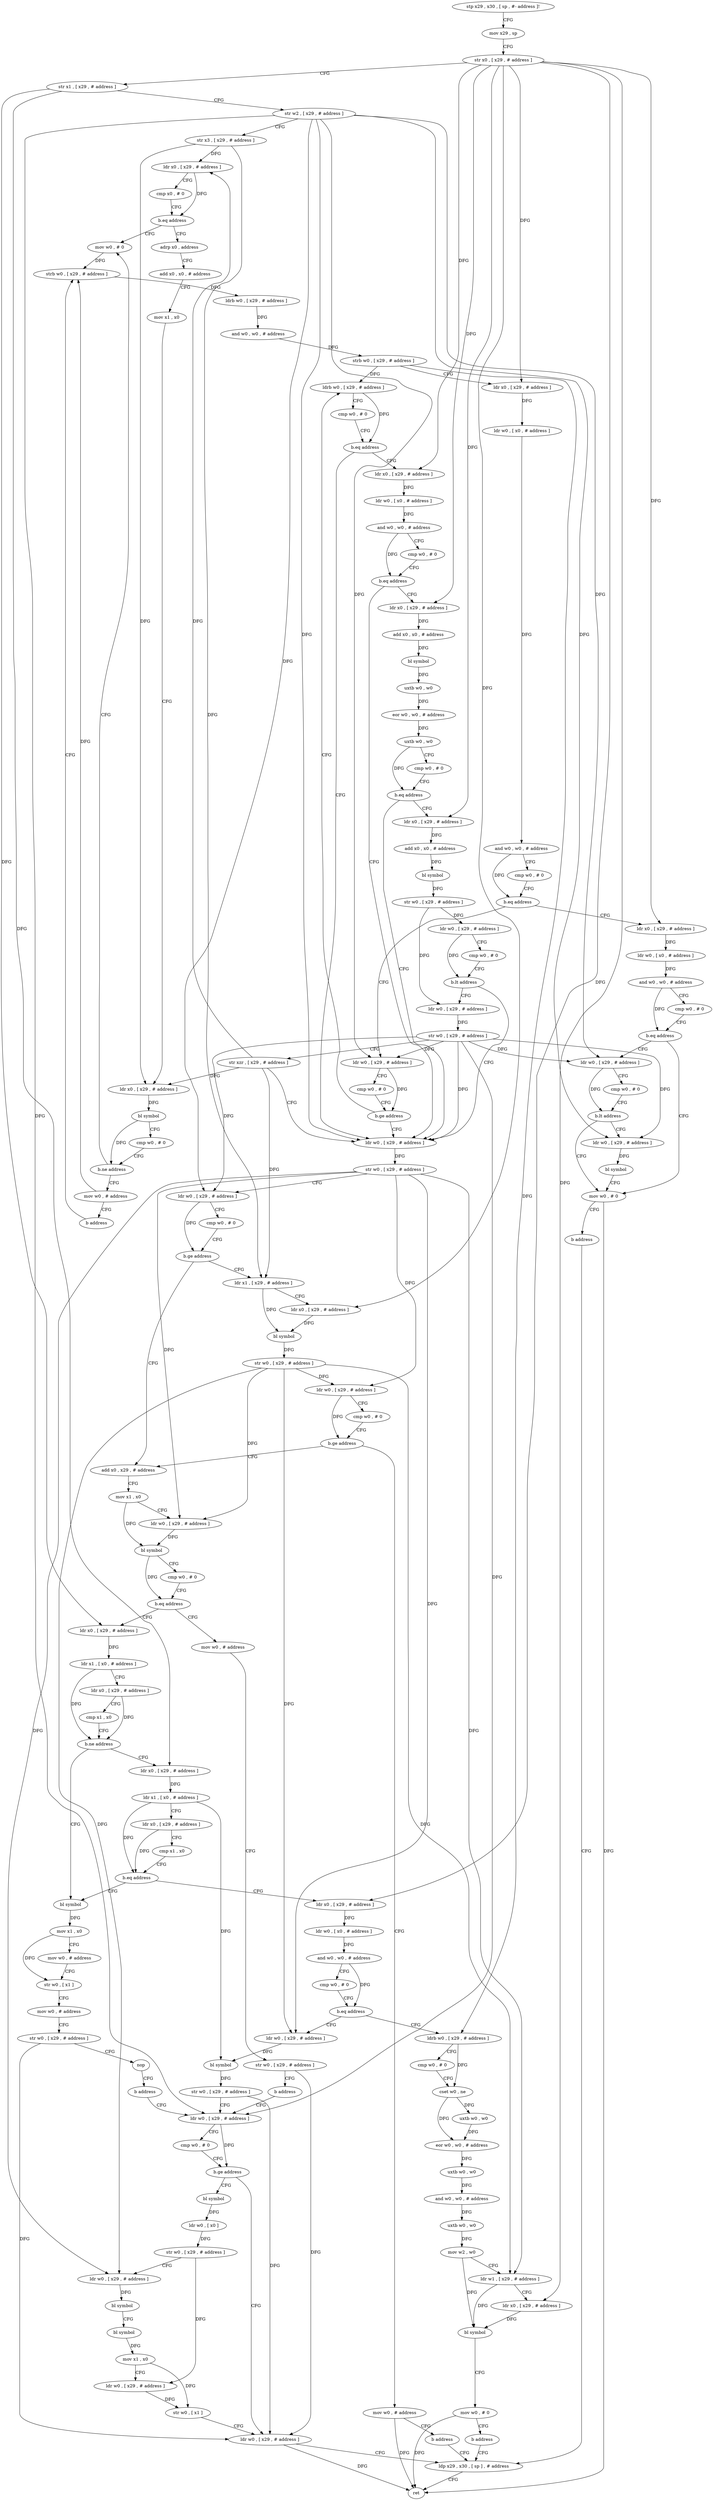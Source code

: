 digraph "func" {
"4315068" [label = "stp x29 , x30 , [ sp , #- address ]!" ]
"4315072" [label = "mov x29 , sp" ]
"4315076" [label = "str x0 , [ x29 , # address ]" ]
"4315080" [label = "str x1 , [ x29 , # address ]" ]
"4315084" [label = "str w2 , [ x29 , # address ]" ]
"4315088" [label = "str x3 , [ x29 , # address ]" ]
"4315092" [label = "ldr x0 , [ x29 , # address ]" ]
"4315096" [label = "cmp x0 , # 0" ]
"4315100" [label = "b.eq address" ]
"4315140" [label = "mov w0 , # 0" ]
"4315104" [label = "adrp x0 , address" ]
"4315144" [label = "strb w0 , [ x29 , # address ]" ]
"4315108" [label = "add x0 , x0 , # address" ]
"4315112" [label = "mov x1 , x0" ]
"4315116" [label = "ldr x0 , [ x29 , # address ]" ]
"4315120" [label = "bl symbol" ]
"4315124" [label = "cmp w0 , # 0" ]
"4315128" [label = "b.ne address" ]
"4315132" [label = "mov w0 , # address" ]
"4315228" [label = "ldr w0 , [ x29 , # address ]" ]
"4315232" [label = "cmp w0 , # 0" ]
"4315236" [label = "b.ge address" ]
"4315344" [label = "ldr w0 , [ x29 , # address ]" ]
"4315240" [label = "ldrb w0 , [ x29 , # address ]" ]
"4315180" [label = "ldr x0 , [ x29 , # address ]" ]
"4315184" [label = "ldr w0 , [ x0 , # address ]" ]
"4315188" [label = "and w0 , w0 , # address" ]
"4315192" [label = "cmp w0 , # 0" ]
"4315196" [label = "b.eq address" ]
"4315220" [label = "mov w0 , # 0" ]
"4315200" [label = "ldr w0 , [ x29 , # address ]" ]
"4315136" [label = "b address" ]
"4315348" [label = "str w0 , [ x29 , # address ]" ]
"4315352" [label = "ldr w0 , [ x29 , # address ]" ]
"4315356" [label = "cmp w0 , # 0" ]
"4315360" [label = "b.ge address" ]
"4315400" [label = "add x0 , x29 , # address" ]
"4315364" [label = "ldr x1 , [ x29 , # address ]" ]
"4315244" [label = "cmp w0 , # 0" ]
"4315248" [label = "b.eq address" ]
"4315252" [label = "ldr x0 , [ x29 , # address ]" ]
"4315224" [label = "b address" ]
"4315648" [label = "ldp x29 , x30 , [ sp ] , # address" ]
"4315204" [label = "cmp w0 , # 0" ]
"4315208" [label = "b.lt address" ]
"4315212" [label = "ldr w0 , [ x29 , # address ]" ]
"4315148" [label = "ldrb w0 , [ x29 , # address ]" ]
"4315152" [label = "and w0 , w0 , # address" ]
"4315156" [label = "strb w0 , [ x29 , # address ]" ]
"4315160" [label = "ldr x0 , [ x29 , # address ]" ]
"4315164" [label = "ldr w0 , [ x0 , # address ]" ]
"4315168" [label = "and w0 , w0 , # address" ]
"4315172" [label = "cmp w0 , # 0" ]
"4315176" [label = "b.eq address" ]
"4315404" [label = "mov x1 , x0" ]
"4315408" [label = "ldr w0 , [ x29 , # address ]" ]
"4315412" [label = "bl symbol" ]
"4315416" [label = "cmp w0 , # 0" ]
"4315420" [label = "b.eq address" ]
"4315436" [label = "ldr x0 , [ x29 , # address ]" ]
"4315424" [label = "mov w0 , # address" ]
"4315368" [label = "ldr x0 , [ x29 , # address ]" ]
"4315372" [label = "bl symbol" ]
"4315376" [label = "str w0 , [ x29 , # address ]" ]
"4315380" [label = "ldr w0 , [ x29 , # address ]" ]
"4315384" [label = "cmp w0 , # 0" ]
"4315388" [label = "b.ge address" ]
"4315392" [label = "mov w0 , # address" ]
"4315256" [label = "ldr w0 , [ x0 , # address ]" ]
"4315260" [label = "and w0 , w0 , # address" ]
"4315264" [label = "cmp w0 , # 0" ]
"4315268" [label = "b.eq address" ]
"4315272" [label = "ldr x0 , [ x29 , # address ]" ]
"4315652" [label = "ret" ]
"4315216" [label = "bl symbol" ]
"4315440" [label = "ldr x1 , [ x0 , # address ]" ]
"4315444" [label = "ldr x0 , [ x29 , # address ]" ]
"4315448" [label = "cmp x1 , x0" ]
"4315452" [label = "b.ne address" ]
"4315476" [label = "bl symbol" ]
"4315456" [label = "ldr x0 , [ x29 , # address ]" ]
"4315428" [label = "str w0 , [ x29 , # address ]" ]
"4315432" [label = "b address" ]
"4315596" [label = "ldr w0 , [ x29 , # address ]" ]
"4315396" [label = "b address" ]
"4315276" [label = "add x0 , x0 , # address" ]
"4315280" [label = "bl symbol" ]
"4315284" [label = "uxtb w0 , w0" ]
"4315288" [label = "eor w0 , w0 , # address" ]
"4315292" [label = "uxtb w0 , w0" ]
"4315296" [label = "cmp w0 , # 0" ]
"4315300" [label = "b.eq address" ]
"4315304" [label = "ldr x0 , [ x29 , # address ]" ]
"4315480" [label = "mov x1 , x0" ]
"4315484" [label = "mov w0 , # address" ]
"4315488" [label = "str w0 , [ x1 ]" ]
"4315492" [label = "mov w0 , # address" ]
"4315496" [label = "str w0 , [ x29 , # address ]" ]
"4315500" [label = "nop" ]
"4315504" [label = "b address" ]
"4315460" [label = "ldr x1 , [ x0 , # address ]" ]
"4315464" [label = "ldr x0 , [ x29 , # address ]" ]
"4315468" [label = "cmp x1 , x0" ]
"4315472" [label = "b.eq address" ]
"4315508" [label = "ldr x0 , [ x29 , # address ]" ]
"4315600" [label = "cmp w0 , # 0" ]
"4315604" [label = "b.ge address" ]
"4315644" [label = "ldr w0 , [ x29 , # address ]" ]
"4315608" [label = "bl symbol" ]
"4315308" [label = "add x0 , x0 , # address" ]
"4315312" [label = "bl symbol" ]
"4315316" [label = "str w0 , [ x29 , # address ]" ]
"4315320" [label = "ldr w0 , [ x29 , # address ]" ]
"4315324" [label = "cmp w0 , # 0" ]
"4315328" [label = "b.lt address" ]
"4315332" [label = "ldr w0 , [ x29 , # address ]" ]
"4315512" [label = "ldr w0 , [ x0 , # address ]" ]
"4315516" [label = "and w0 , w0 , # address" ]
"4315520" [label = "cmp w0 , # 0" ]
"4315524" [label = "b.eq address" ]
"4315584" [label = "ldr w0 , [ x29 , # address ]" ]
"4315528" [label = "ldrb w0 , [ x29 , # address ]" ]
"4315612" [label = "ldr w0 , [ x0 ]" ]
"4315616" [label = "str w0 , [ x29 , # address ]" ]
"4315620" [label = "ldr w0 , [ x29 , # address ]" ]
"4315624" [label = "bl symbol" ]
"4315628" [label = "bl symbol" ]
"4315632" [label = "mov x1 , x0" ]
"4315636" [label = "ldr w0 , [ x29 , # address ]" ]
"4315640" [label = "str w0 , [ x1 ]" ]
"4315336" [label = "str w0 , [ x29 , # address ]" ]
"4315340" [label = "str xzr , [ x29 , # address ]" ]
"4315588" [label = "bl symbol" ]
"4315592" [label = "str w0 , [ x29 , # address ]" ]
"4315532" [label = "cmp w0 , # 0" ]
"4315536" [label = "cset w0 , ne" ]
"4315540" [label = "uxtb w0 , w0" ]
"4315544" [label = "eor w0 , w0 , # address" ]
"4315548" [label = "uxtb w0 , w0" ]
"4315552" [label = "and w0 , w0 , # address" ]
"4315556" [label = "uxtb w0 , w0" ]
"4315560" [label = "mov w2 , w0" ]
"4315564" [label = "ldr w1 , [ x29 , # address ]" ]
"4315568" [label = "ldr x0 , [ x29 , # address ]" ]
"4315572" [label = "bl symbol" ]
"4315576" [label = "mov w0 , # 0" ]
"4315580" [label = "b address" ]
"4315068" -> "4315072" [ label = "CFG" ]
"4315072" -> "4315076" [ label = "CFG" ]
"4315076" -> "4315080" [ label = "CFG" ]
"4315076" -> "4315160" [ label = "DFG" ]
"4315076" -> "4315180" [ label = "DFG" ]
"4315076" -> "4315368" [ label = "DFG" ]
"4315076" -> "4315252" [ label = "DFG" ]
"4315076" -> "4315272" [ label = "DFG" ]
"4315076" -> "4315304" [ label = "DFG" ]
"4315076" -> "4315508" [ label = "DFG" ]
"4315076" -> "4315568" [ label = "DFG" ]
"4315080" -> "4315084" [ label = "CFG" ]
"4315080" -> "4315436" [ label = "DFG" ]
"4315080" -> "4315456" [ label = "DFG" ]
"4315084" -> "4315088" [ label = "CFG" ]
"4315084" -> "4315228" [ label = "DFG" ]
"4315084" -> "4315344" [ label = "DFG" ]
"4315084" -> "4315352" [ label = "DFG" ]
"4315084" -> "4315200" [ label = "DFG" ]
"4315084" -> "4315212" [ label = "DFG" ]
"4315084" -> "4315596" [ label = "DFG" ]
"4315088" -> "4315092" [ label = "DFG" ]
"4315088" -> "4315116" [ label = "DFG" ]
"4315088" -> "4315364" [ label = "DFG" ]
"4315092" -> "4315096" [ label = "CFG" ]
"4315092" -> "4315100" [ label = "DFG" ]
"4315096" -> "4315100" [ label = "CFG" ]
"4315100" -> "4315140" [ label = "CFG" ]
"4315100" -> "4315104" [ label = "CFG" ]
"4315140" -> "4315144" [ label = "DFG" ]
"4315104" -> "4315108" [ label = "CFG" ]
"4315144" -> "4315148" [ label = "DFG" ]
"4315108" -> "4315112" [ label = "CFG" ]
"4315112" -> "4315116" [ label = "CFG" ]
"4315116" -> "4315120" [ label = "DFG" ]
"4315120" -> "4315124" [ label = "CFG" ]
"4315120" -> "4315128" [ label = "DFG" ]
"4315124" -> "4315128" [ label = "CFG" ]
"4315128" -> "4315140" [ label = "CFG" ]
"4315128" -> "4315132" [ label = "CFG" ]
"4315132" -> "4315136" [ label = "CFG" ]
"4315132" -> "4315144" [ label = "DFG" ]
"4315228" -> "4315232" [ label = "CFG" ]
"4315228" -> "4315236" [ label = "DFG" ]
"4315232" -> "4315236" [ label = "CFG" ]
"4315236" -> "4315344" [ label = "CFG" ]
"4315236" -> "4315240" [ label = "CFG" ]
"4315344" -> "4315348" [ label = "DFG" ]
"4315240" -> "4315244" [ label = "CFG" ]
"4315240" -> "4315248" [ label = "DFG" ]
"4315180" -> "4315184" [ label = "DFG" ]
"4315184" -> "4315188" [ label = "DFG" ]
"4315188" -> "4315192" [ label = "CFG" ]
"4315188" -> "4315196" [ label = "DFG" ]
"4315192" -> "4315196" [ label = "CFG" ]
"4315196" -> "4315220" [ label = "CFG" ]
"4315196" -> "4315200" [ label = "CFG" ]
"4315220" -> "4315224" [ label = "CFG" ]
"4315220" -> "4315652" [ label = "DFG" ]
"4315200" -> "4315204" [ label = "CFG" ]
"4315200" -> "4315208" [ label = "DFG" ]
"4315136" -> "4315144" [ label = "CFG" ]
"4315348" -> "4315352" [ label = "CFG" ]
"4315348" -> "4315408" [ label = "DFG" ]
"4315348" -> "4315380" [ label = "DFG" ]
"4315348" -> "4315620" [ label = "DFG" ]
"4315348" -> "4315584" [ label = "DFG" ]
"4315348" -> "4315564" [ label = "DFG" ]
"4315352" -> "4315356" [ label = "CFG" ]
"4315352" -> "4315360" [ label = "DFG" ]
"4315356" -> "4315360" [ label = "CFG" ]
"4315360" -> "4315400" [ label = "CFG" ]
"4315360" -> "4315364" [ label = "CFG" ]
"4315400" -> "4315404" [ label = "CFG" ]
"4315364" -> "4315368" [ label = "CFG" ]
"4315364" -> "4315372" [ label = "DFG" ]
"4315244" -> "4315248" [ label = "CFG" ]
"4315248" -> "4315344" [ label = "CFG" ]
"4315248" -> "4315252" [ label = "CFG" ]
"4315252" -> "4315256" [ label = "DFG" ]
"4315224" -> "4315648" [ label = "CFG" ]
"4315648" -> "4315652" [ label = "CFG" ]
"4315204" -> "4315208" [ label = "CFG" ]
"4315208" -> "4315220" [ label = "CFG" ]
"4315208" -> "4315212" [ label = "CFG" ]
"4315212" -> "4315216" [ label = "DFG" ]
"4315148" -> "4315152" [ label = "DFG" ]
"4315152" -> "4315156" [ label = "DFG" ]
"4315156" -> "4315160" [ label = "CFG" ]
"4315156" -> "4315240" [ label = "DFG" ]
"4315156" -> "4315528" [ label = "DFG" ]
"4315160" -> "4315164" [ label = "DFG" ]
"4315164" -> "4315168" [ label = "DFG" ]
"4315168" -> "4315172" [ label = "CFG" ]
"4315168" -> "4315176" [ label = "DFG" ]
"4315172" -> "4315176" [ label = "CFG" ]
"4315176" -> "4315228" [ label = "CFG" ]
"4315176" -> "4315180" [ label = "CFG" ]
"4315404" -> "4315408" [ label = "CFG" ]
"4315404" -> "4315412" [ label = "DFG" ]
"4315408" -> "4315412" [ label = "DFG" ]
"4315412" -> "4315416" [ label = "CFG" ]
"4315412" -> "4315420" [ label = "DFG" ]
"4315416" -> "4315420" [ label = "CFG" ]
"4315420" -> "4315436" [ label = "CFG" ]
"4315420" -> "4315424" [ label = "CFG" ]
"4315436" -> "4315440" [ label = "DFG" ]
"4315424" -> "4315428" [ label = "CFG" ]
"4315368" -> "4315372" [ label = "DFG" ]
"4315372" -> "4315376" [ label = "DFG" ]
"4315376" -> "4315380" [ label = "DFG" ]
"4315376" -> "4315408" [ label = "DFG" ]
"4315376" -> "4315620" [ label = "DFG" ]
"4315376" -> "4315584" [ label = "DFG" ]
"4315376" -> "4315564" [ label = "DFG" ]
"4315380" -> "4315384" [ label = "CFG" ]
"4315380" -> "4315388" [ label = "DFG" ]
"4315384" -> "4315388" [ label = "CFG" ]
"4315388" -> "4315400" [ label = "CFG" ]
"4315388" -> "4315392" [ label = "CFG" ]
"4315392" -> "4315396" [ label = "CFG" ]
"4315392" -> "4315652" [ label = "DFG" ]
"4315256" -> "4315260" [ label = "DFG" ]
"4315260" -> "4315264" [ label = "CFG" ]
"4315260" -> "4315268" [ label = "DFG" ]
"4315264" -> "4315268" [ label = "CFG" ]
"4315268" -> "4315344" [ label = "CFG" ]
"4315268" -> "4315272" [ label = "CFG" ]
"4315272" -> "4315276" [ label = "DFG" ]
"4315216" -> "4315220" [ label = "CFG" ]
"4315440" -> "4315444" [ label = "CFG" ]
"4315440" -> "4315452" [ label = "DFG" ]
"4315444" -> "4315448" [ label = "CFG" ]
"4315444" -> "4315452" [ label = "DFG" ]
"4315448" -> "4315452" [ label = "CFG" ]
"4315452" -> "4315476" [ label = "CFG" ]
"4315452" -> "4315456" [ label = "CFG" ]
"4315476" -> "4315480" [ label = "DFG" ]
"4315456" -> "4315460" [ label = "DFG" ]
"4315428" -> "4315432" [ label = "CFG" ]
"4315428" -> "4315644" [ label = "DFG" ]
"4315432" -> "4315596" [ label = "CFG" ]
"4315596" -> "4315600" [ label = "CFG" ]
"4315596" -> "4315604" [ label = "DFG" ]
"4315396" -> "4315648" [ label = "CFG" ]
"4315276" -> "4315280" [ label = "DFG" ]
"4315280" -> "4315284" [ label = "DFG" ]
"4315284" -> "4315288" [ label = "DFG" ]
"4315288" -> "4315292" [ label = "DFG" ]
"4315292" -> "4315296" [ label = "CFG" ]
"4315292" -> "4315300" [ label = "DFG" ]
"4315296" -> "4315300" [ label = "CFG" ]
"4315300" -> "4315344" [ label = "CFG" ]
"4315300" -> "4315304" [ label = "CFG" ]
"4315304" -> "4315308" [ label = "DFG" ]
"4315480" -> "4315484" [ label = "CFG" ]
"4315480" -> "4315488" [ label = "DFG" ]
"4315484" -> "4315488" [ label = "CFG" ]
"4315488" -> "4315492" [ label = "CFG" ]
"4315492" -> "4315496" [ label = "CFG" ]
"4315496" -> "4315500" [ label = "CFG" ]
"4315496" -> "4315644" [ label = "DFG" ]
"4315500" -> "4315504" [ label = "CFG" ]
"4315504" -> "4315596" [ label = "CFG" ]
"4315460" -> "4315464" [ label = "CFG" ]
"4315460" -> "4315472" [ label = "DFG" ]
"4315460" -> "4315588" [ label = "DFG" ]
"4315464" -> "4315468" [ label = "CFG" ]
"4315464" -> "4315472" [ label = "DFG" ]
"4315468" -> "4315472" [ label = "CFG" ]
"4315472" -> "4315508" [ label = "CFG" ]
"4315472" -> "4315476" [ label = "CFG" ]
"4315508" -> "4315512" [ label = "DFG" ]
"4315600" -> "4315604" [ label = "CFG" ]
"4315604" -> "4315644" [ label = "CFG" ]
"4315604" -> "4315608" [ label = "CFG" ]
"4315644" -> "4315648" [ label = "CFG" ]
"4315644" -> "4315652" [ label = "DFG" ]
"4315608" -> "4315612" [ label = "DFG" ]
"4315308" -> "4315312" [ label = "DFG" ]
"4315312" -> "4315316" [ label = "DFG" ]
"4315316" -> "4315320" [ label = "DFG" ]
"4315316" -> "4315332" [ label = "DFG" ]
"4315320" -> "4315324" [ label = "CFG" ]
"4315320" -> "4315328" [ label = "DFG" ]
"4315324" -> "4315328" [ label = "CFG" ]
"4315328" -> "4315344" [ label = "CFG" ]
"4315328" -> "4315332" [ label = "CFG" ]
"4315332" -> "4315336" [ label = "DFG" ]
"4315512" -> "4315516" [ label = "DFG" ]
"4315516" -> "4315520" [ label = "CFG" ]
"4315516" -> "4315524" [ label = "DFG" ]
"4315520" -> "4315524" [ label = "CFG" ]
"4315524" -> "4315584" [ label = "CFG" ]
"4315524" -> "4315528" [ label = "CFG" ]
"4315584" -> "4315588" [ label = "DFG" ]
"4315528" -> "4315532" [ label = "CFG" ]
"4315528" -> "4315536" [ label = "DFG" ]
"4315612" -> "4315616" [ label = "DFG" ]
"4315616" -> "4315620" [ label = "CFG" ]
"4315616" -> "4315636" [ label = "DFG" ]
"4315620" -> "4315624" [ label = "DFG" ]
"4315624" -> "4315628" [ label = "CFG" ]
"4315628" -> "4315632" [ label = "DFG" ]
"4315632" -> "4315636" [ label = "CFG" ]
"4315632" -> "4315640" [ label = "DFG" ]
"4315636" -> "4315640" [ label = "DFG" ]
"4315640" -> "4315644" [ label = "CFG" ]
"4315336" -> "4315340" [ label = "CFG" ]
"4315336" -> "4315228" [ label = "DFG" ]
"4315336" -> "4315344" [ label = "DFG" ]
"4315336" -> "4315352" [ label = "DFG" ]
"4315336" -> "4315200" [ label = "DFG" ]
"4315336" -> "4315212" [ label = "DFG" ]
"4315336" -> "4315596" [ label = "DFG" ]
"4315340" -> "4315344" [ label = "CFG" ]
"4315340" -> "4315092" [ label = "DFG" ]
"4315340" -> "4315116" [ label = "DFG" ]
"4315340" -> "4315364" [ label = "DFG" ]
"4315588" -> "4315592" [ label = "DFG" ]
"4315592" -> "4315596" [ label = "CFG" ]
"4315592" -> "4315644" [ label = "DFG" ]
"4315532" -> "4315536" [ label = "CFG" ]
"4315536" -> "4315540" [ label = "DFG" ]
"4315536" -> "4315544" [ label = "DFG" ]
"4315540" -> "4315544" [ label = "DFG" ]
"4315544" -> "4315548" [ label = "DFG" ]
"4315548" -> "4315552" [ label = "DFG" ]
"4315552" -> "4315556" [ label = "DFG" ]
"4315556" -> "4315560" [ label = "DFG" ]
"4315560" -> "4315564" [ label = "CFG" ]
"4315560" -> "4315572" [ label = "DFG" ]
"4315564" -> "4315568" [ label = "CFG" ]
"4315564" -> "4315572" [ label = "DFG" ]
"4315568" -> "4315572" [ label = "DFG" ]
"4315572" -> "4315576" [ label = "CFG" ]
"4315576" -> "4315580" [ label = "CFG" ]
"4315576" -> "4315652" [ label = "DFG" ]
"4315580" -> "4315648" [ label = "CFG" ]
}
